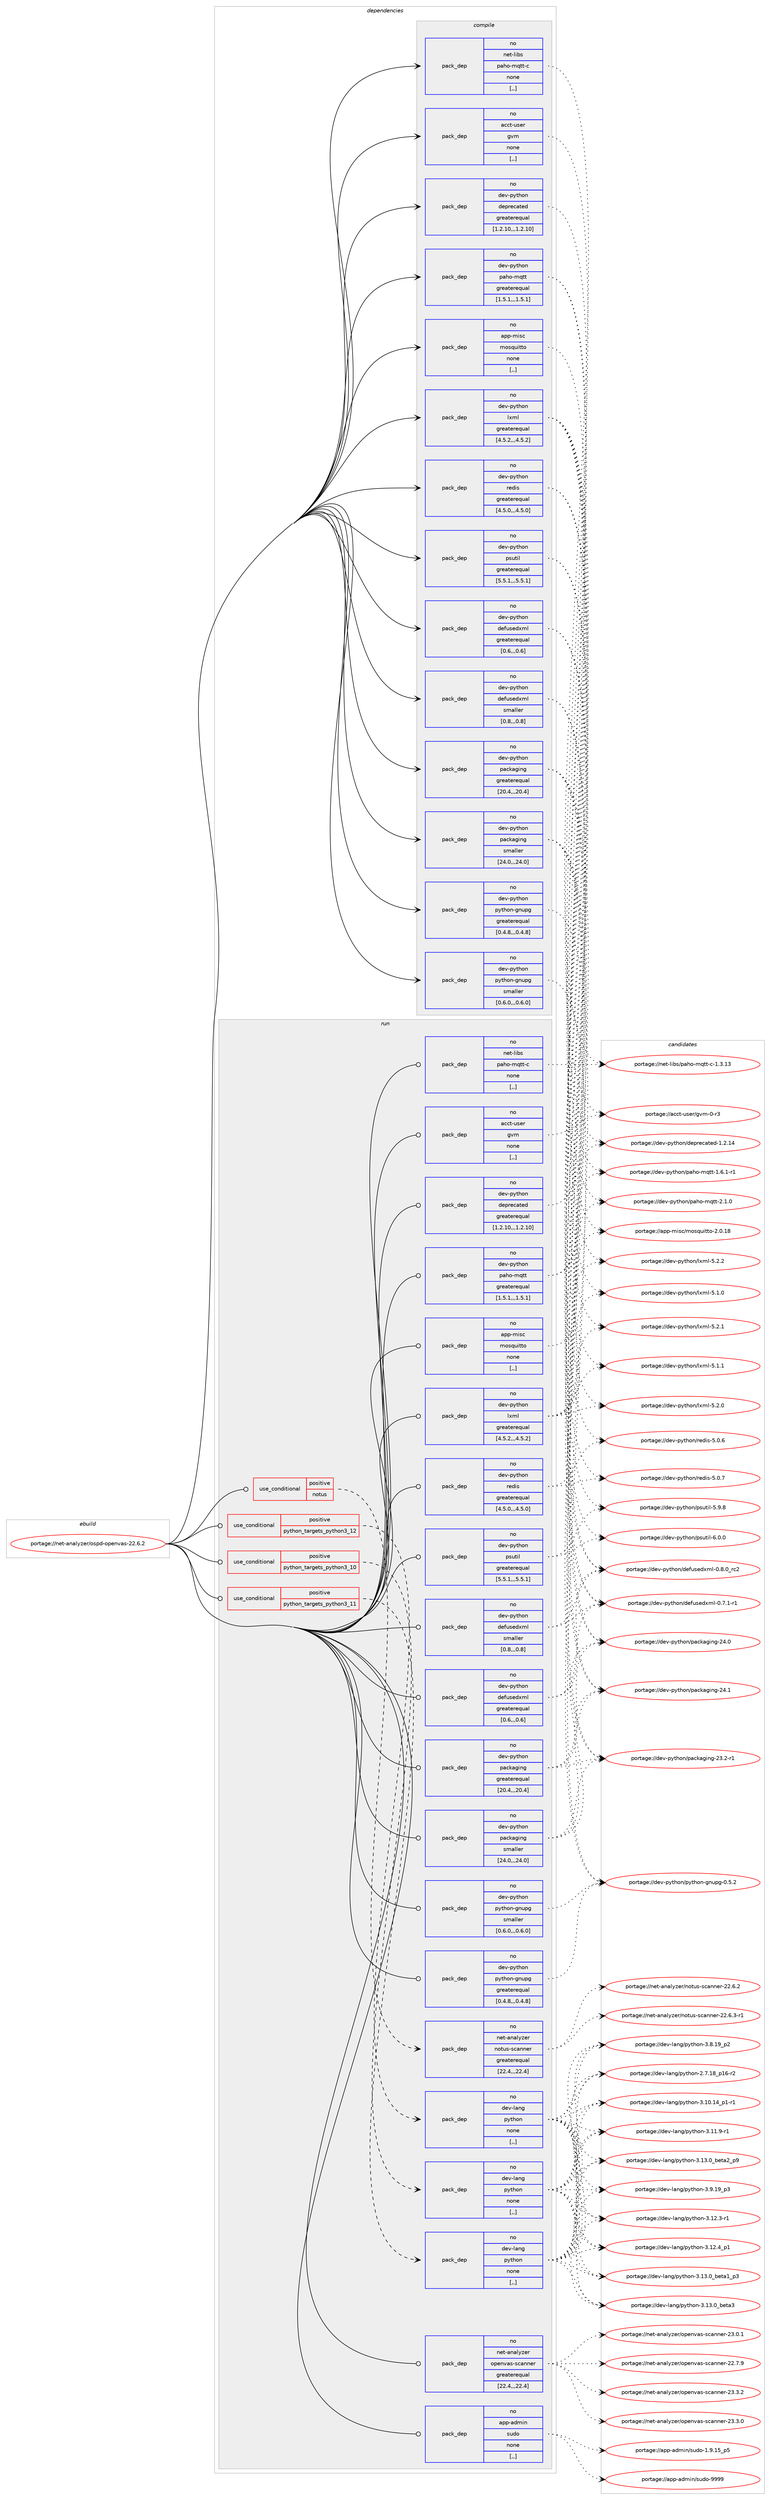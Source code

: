 digraph prolog {

# *************
# Graph options
# *************

newrank=true;
concentrate=true;
compound=true;
graph [rankdir=LR,fontname=Helvetica,fontsize=10,ranksep=1.5];#, ranksep=2.5, nodesep=0.2];
edge  [arrowhead=vee];
node  [fontname=Helvetica,fontsize=10];

# **********
# The ebuild
# **********

subgraph cluster_leftcol {
color=gray;
rank=same;
label=<<i>ebuild</i>>;
id [label="portage://net-analyzer/ospd-openvas-22.6.2", color=red, width=4, href="../net-analyzer/ospd-openvas-22.6.2.svg"];
}

# ****************
# The dependencies
# ****************

subgraph cluster_midcol {
color=gray;
label=<<i>dependencies</i>>;
subgraph cluster_compile {
fillcolor="#eeeeee";
style=filled;
label=<<i>compile</i>>;
subgraph pack244408 {
dependency332533 [label=<<TABLE BORDER="0" CELLBORDER="1" CELLSPACING="0" CELLPADDING="4" WIDTH="220"><TR><TD ROWSPAN="6" CELLPADDING="30">pack_dep</TD></TR><TR><TD WIDTH="110">no</TD></TR><TR><TD>acct-user</TD></TR><TR><TD>gvm</TD></TR><TR><TD>none</TD></TR><TR><TD>[,,]</TD></TR></TABLE>>, shape=none, color=blue];
}
id:e -> dependency332533:w [weight=20,style="solid",arrowhead="vee"];
subgraph pack244409 {
dependency332534 [label=<<TABLE BORDER="0" CELLBORDER="1" CELLSPACING="0" CELLPADDING="4" WIDTH="220"><TR><TD ROWSPAN="6" CELLPADDING="30">pack_dep</TD></TR><TR><TD WIDTH="110">no</TD></TR><TR><TD>app-misc</TD></TR><TR><TD>mosquitto</TD></TR><TR><TD>none</TD></TR><TR><TD>[,,]</TD></TR></TABLE>>, shape=none, color=blue];
}
id:e -> dependency332534:w [weight=20,style="solid",arrowhead="vee"];
subgraph pack244410 {
dependency332535 [label=<<TABLE BORDER="0" CELLBORDER="1" CELLSPACING="0" CELLPADDING="4" WIDTH="220"><TR><TD ROWSPAN="6" CELLPADDING="30">pack_dep</TD></TR><TR><TD WIDTH="110">no</TD></TR><TR><TD>dev-python</TD></TR><TR><TD>defusedxml</TD></TR><TR><TD>greaterequal</TD></TR><TR><TD>[0.6,,,0.6]</TD></TR></TABLE>>, shape=none, color=blue];
}
id:e -> dependency332535:w [weight=20,style="solid",arrowhead="vee"];
subgraph pack244411 {
dependency332536 [label=<<TABLE BORDER="0" CELLBORDER="1" CELLSPACING="0" CELLPADDING="4" WIDTH="220"><TR><TD ROWSPAN="6" CELLPADDING="30">pack_dep</TD></TR><TR><TD WIDTH="110">no</TD></TR><TR><TD>dev-python</TD></TR><TR><TD>defusedxml</TD></TR><TR><TD>smaller</TD></TR><TR><TD>[0.8,,,0.8]</TD></TR></TABLE>>, shape=none, color=blue];
}
id:e -> dependency332536:w [weight=20,style="solid",arrowhead="vee"];
subgraph pack244412 {
dependency332537 [label=<<TABLE BORDER="0" CELLBORDER="1" CELLSPACING="0" CELLPADDING="4" WIDTH="220"><TR><TD ROWSPAN="6" CELLPADDING="30">pack_dep</TD></TR><TR><TD WIDTH="110">no</TD></TR><TR><TD>dev-python</TD></TR><TR><TD>deprecated</TD></TR><TR><TD>greaterequal</TD></TR><TR><TD>[1.2.10,,,1.2.10]</TD></TR></TABLE>>, shape=none, color=blue];
}
id:e -> dependency332537:w [weight=20,style="solid",arrowhead="vee"];
subgraph pack244413 {
dependency332538 [label=<<TABLE BORDER="0" CELLBORDER="1" CELLSPACING="0" CELLPADDING="4" WIDTH="220"><TR><TD ROWSPAN="6" CELLPADDING="30">pack_dep</TD></TR><TR><TD WIDTH="110">no</TD></TR><TR><TD>dev-python</TD></TR><TR><TD>lxml</TD></TR><TR><TD>greaterequal</TD></TR><TR><TD>[4.5.2,,,4.5.2]</TD></TR></TABLE>>, shape=none, color=blue];
}
id:e -> dependency332538:w [weight=20,style="solid",arrowhead="vee"];
subgraph pack244414 {
dependency332539 [label=<<TABLE BORDER="0" CELLBORDER="1" CELLSPACING="0" CELLPADDING="4" WIDTH="220"><TR><TD ROWSPAN="6" CELLPADDING="30">pack_dep</TD></TR><TR><TD WIDTH="110">no</TD></TR><TR><TD>dev-python</TD></TR><TR><TD>packaging</TD></TR><TR><TD>greaterequal</TD></TR><TR><TD>[20.4,,,20.4]</TD></TR></TABLE>>, shape=none, color=blue];
}
id:e -> dependency332539:w [weight=20,style="solid",arrowhead="vee"];
subgraph pack244415 {
dependency332540 [label=<<TABLE BORDER="0" CELLBORDER="1" CELLSPACING="0" CELLPADDING="4" WIDTH="220"><TR><TD ROWSPAN="6" CELLPADDING="30">pack_dep</TD></TR><TR><TD WIDTH="110">no</TD></TR><TR><TD>dev-python</TD></TR><TR><TD>packaging</TD></TR><TR><TD>smaller</TD></TR><TR><TD>[24.0,,,24.0]</TD></TR></TABLE>>, shape=none, color=blue];
}
id:e -> dependency332540:w [weight=20,style="solid",arrowhead="vee"];
subgraph pack244416 {
dependency332541 [label=<<TABLE BORDER="0" CELLBORDER="1" CELLSPACING="0" CELLPADDING="4" WIDTH="220"><TR><TD ROWSPAN="6" CELLPADDING="30">pack_dep</TD></TR><TR><TD WIDTH="110">no</TD></TR><TR><TD>dev-python</TD></TR><TR><TD>paho-mqtt</TD></TR><TR><TD>greaterequal</TD></TR><TR><TD>[1.5.1,,,1.5.1]</TD></TR></TABLE>>, shape=none, color=blue];
}
id:e -> dependency332541:w [weight=20,style="solid",arrowhead="vee"];
subgraph pack244417 {
dependency332542 [label=<<TABLE BORDER="0" CELLBORDER="1" CELLSPACING="0" CELLPADDING="4" WIDTH="220"><TR><TD ROWSPAN="6" CELLPADDING="30">pack_dep</TD></TR><TR><TD WIDTH="110">no</TD></TR><TR><TD>dev-python</TD></TR><TR><TD>psutil</TD></TR><TR><TD>greaterequal</TD></TR><TR><TD>[5.5.1,,,5.5.1]</TD></TR></TABLE>>, shape=none, color=blue];
}
id:e -> dependency332542:w [weight=20,style="solid",arrowhead="vee"];
subgraph pack244418 {
dependency332543 [label=<<TABLE BORDER="0" CELLBORDER="1" CELLSPACING="0" CELLPADDING="4" WIDTH="220"><TR><TD ROWSPAN="6" CELLPADDING="30">pack_dep</TD></TR><TR><TD WIDTH="110">no</TD></TR><TR><TD>dev-python</TD></TR><TR><TD>python-gnupg</TD></TR><TR><TD>greaterequal</TD></TR><TR><TD>[0.4.8,,,0.4.8]</TD></TR></TABLE>>, shape=none, color=blue];
}
id:e -> dependency332543:w [weight=20,style="solid",arrowhead="vee"];
subgraph pack244419 {
dependency332544 [label=<<TABLE BORDER="0" CELLBORDER="1" CELLSPACING="0" CELLPADDING="4" WIDTH="220"><TR><TD ROWSPAN="6" CELLPADDING="30">pack_dep</TD></TR><TR><TD WIDTH="110">no</TD></TR><TR><TD>dev-python</TD></TR><TR><TD>python-gnupg</TD></TR><TR><TD>smaller</TD></TR><TR><TD>[0.6.0,,,0.6.0]</TD></TR></TABLE>>, shape=none, color=blue];
}
id:e -> dependency332544:w [weight=20,style="solid",arrowhead="vee"];
subgraph pack244420 {
dependency332545 [label=<<TABLE BORDER="0" CELLBORDER="1" CELLSPACING="0" CELLPADDING="4" WIDTH="220"><TR><TD ROWSPAN="6" CELLPADDING="30">pack_dep</TD></TR><TR><TD WIDTH="110">no</TD></TR><TR><TD>dev-python</TD></TR><TR><TD>redis</TD></TR><TR><TD>greaterequal</TD></TR><TR><TD>[4.5.0,,,4.5.0]</TD></TR></TABLE>>, shape=none, color=blue];
}
id:e -> dependency332545:w [weight=20,style="solid",arrowhead="vee"];
subgraph pack244421 {
dependency332546 [label=<<TABLE BORDER="0" CELLBORDER="1" CELLSPACING="0" CELLPADDING="4" WIDTH="220"><TR><TD ROWSPAN="6" CELLPADDING="30">pack_dep</TD></TR><TR><TD WIDTH="110">no</TD></TR><TR><TD>net-libs</TD></TR><TR><TD>paho-mqtt-c</TD></TR><TR><TD>none</TD></TR><TR><TD>[,,]</TD></TR></TABLE>>, shape=none, color=blue];
}
id:e -> dependency332546:w [weight=20,style="solid",arrowhead="vee"];
}
subgraph cluster_compileandrun {
fillcolor="#eeeeee";
style=filled;
label=<<i>compile and run</i>>;
}
subgraph cluster_run {
fillcolor="#eeeeee";
style=filled;
label=<<i>run</i>>;
subgraph cond85594 {
dependency332547 [label=<<TABLE BORDER="0" CELLBORDER="1" CELLSPACING="0" CELLPADDING="4"><TR><TD ROWSPAN="3" CELLPADDING="10">use_conditional</TD></TR><TR><TD>positive</TD></TR><TR><TD>notus</TD></TR></TABLE>>, shape=none, color=red];
subgraph pack244422 {
dependency332548 [label=<<TABLE BORDER="0" CELLBORDER="1" CELLSPACING="0" CELLPADDING="4" WIDTH="220"><TR><TD ROWSPAN="6" CELLPADDING="30">pack_dep</TD></TR><TR><TD WIDTH="110">no</TD></TR><TR><TD>net-analyzer</TD></TR><TR><TD>notus-scanner</TD></TR><TR><TD>greaterequal</TD></TR><TR><TD>[22.4,,,22.4]</TD></TR></TABLE>>, shape=none, color=blue];
}
dependency332547:e -> dependency332548:w [weight=20,style="dashed",arrowhead="vee"];
}
id:e -> dependency332547:w [weight=20,style="solid",arrowhead="odot"];
subgraph cond85595 {
dependency332549 [label=<<TABLE BORDER="0" CELLBORDER="1" CELLSPACING="0" CELLPADDING="4"><TR><TD ROWSPAN="3" CELLPADDING="10">use_conditional</TD></TR><TR><TD>positive</TD></TR><TR><TD>python_targets_python3_10</TD></TR></TABLE>>, shape=none, color=red];
subgraph pack244423 {
dependency332550 [label=<<TABLE BORDER="0" CELLBORDER="1" CELLSPACING="0" CELLPADDING="4" WIDTH="220"><TR><TD ROWSPAN="6" CELLPADDING="30">pack_dep</TD></TR><TR><TD WIDTH="110">no</TD></TR><TR><TD>dev-lang</TD></TR><TR><TD>python</TD></TR><TR><TD>none</TD></TR><TR><TD>[,,]</TD></TR></TABLE>>, shape=none, color=blue];
}
dependency332549:e -> dependency332550:w [weight=20,style="dashed",arrowhead="vee"];
}
id:e -> dependency332549:w [weight=20,style="solid",arrowhead="odot"];
subgraph cond85596 {
dependency332551 [label=<<TABLE BORDER="0" CELLBORDER="1" CELLSPACING="0" CELLPADDING="4"><TR><TD ROWSPAN="3" CELLPADDING="10">use_conditional</TD></TR><TR><TD>positive</TD></TR><TR><TD>python_targets_python3_11</TD></TR></TABLE>>, shape=none, color=red];
subgraph pack244424 {
dependency332552 [label=<<TABLE BORDER="0" CELLBORDER="1" CELLSPACING="0" CELLPADDING="4" WIDTH="220"><TR><TD ROWSPAN="6" CELLPADDING="30">pack_dep</TD></TR><TR><TD WIDTH="110">no</TD></TR><TR><TD>dev-lang</TD></TR><TR><TD>python</TD></TR><TR><TD>none</TD></TR><TR><TD>[,,]</TD></TR></TABLE>>, shape=none, color=blue];
}
dependency332551:e -> dependency332552:w [weight=20,style="dashed",arrowhead="vee"];
}
id:e -> dependency332551:w [weight=20,style="solid",arrowhead="odot"];
subgraph cond85597 {
dependency332553 [label=<<TABLE BORDER="0" CELLBORDER="1" CELLSPACING="0" CELLPADDING="4"><TR><TD ROWSPAN="3" CELLPADDING="10">use_conditional</TD></TR><TR><TD>positive</TD></TR><TR><TD>python_targets_python3_12</TD></TR></TABLE>>, shape=none, color=red];
subgraph pack244425 {
dependency332554 [label=<<TABLE BORDER="0" CELLBORDER="1" CELLSPACING="0" CELLPADDING="4" WIDTH="220"><TR><TD ROWSPAN="6" CELLPADDING="30">pack_dep</TD></TR><TR><TD WIDTH="110">no</TD></TR><TR><TD>dev-lang</TD></TR><TR><TD>python</TD></TR><TR><TD>none</TD></TR><TR><TD>[,,]</TD></TR></TABLE>>, shape=none, color=blue];
}
dependency332553:e -> dependency332554:w [weight=20,style="dashed",arrowhead="vee"];
}
id:e -> dependency332553:w [weight=20,style="solid",arrowhead="odot"];
subgraph pack244426 {
dependency332555 [label=<<TABLE BORDER="0" CELLBORDER="1" CELLSPACING="0" CELLPADDING="4" WIDTH="220"><TR><TD ROWSPAN="6" CELLPADDING="30">pack_dep</TD></TR><TR><TD WIDTH="110">no</TD></TR><TR><TD>acct-user</TD></TR><TR><TD>gvm</TD></TR><TR><TD>none</TD></TR><TR><TD>[,,]</TD></TR></TABLE>>, shape=none, color=blue];
}
id:e -> dependency332555:w [weight=20,style="solid",arrowhead="odot"];
subgraph pack244427 {
dependency332556 [label=<<TABLE BORDER="0" CELLBORDER="1" CELLSPACING="0" CELLPADDING="4" WIDTH="220"><TR><TD ROWSPAN="6" CELLPADDING="30">pack_dep</TD></TR><TR><TD WIDTH="110">no</TD></TR><TR><TD>app-admin</TD></TR><TR><TD>sudo</TD></TR><TR><TD>none</TD></TR><TR><TD>[,,]</TD></TR></TABLE>>, shape=none, color=blue];
}
id:e -> dependency332556:w [weight=20,style="solid",arrowhead="odot"];
subgraph pack244428 {
dependency332557 [label=<<TABLE BORDER="0" CELLBORDER="1" CELLSPACING="0" CELLPADDING="4" WIDTH="220"><TR><TD ROWSPAN="6" CELLPADDING="30">pack_dep</TD></TR><TR><TD WIDTH="110">no</TD></TR><TR><TD>app-misc</TD></TR><TR><TD>mosquitto</TD></TR><TR><TD>none</TD></TR><TR><TD>[,,]</TD></TR></TABLE>>, shape=none, color=blue];
}
id:e -> dependency332557:w [weight=20,style="solid",arrowhead="odot"];
subgraph pack244429 {
dependency332558 [label=<<TABLE BORDER="0" CELLBORDER="1" CELLSPACING="0" CELLPADDING="4" WIDTH="220"><TR><TD ROWSPAN="6" CELLPADDING="30">pack_dep</TD></TR><TR><TD WIDTH="110">no</TD></TR><TR><TD>dev-python</TD></TR><TR><TD>defusedxml</TD></TR><TR><TD>greaterequal</TD></TR><TR><TD>[0.6,,,0.6]</TD></TR></TABLE>>, shape=none, color=blue];
}
id:e -> dependency332558:w [weight=20,style="solid",arrowhead="odot"];
subgraph pack244430 {
dependency332559 [label=<<TABLE BORDER="0" CELLBORDER="1" CELLSPACING="0" CELLPADDING="4" WIDTH="220"><TR><TD ROWSPAN="6" CELLPADDING="30">pack_dep</TD></TR><TR><TD WIDTH="110">no</TD></TR><TR><TD>dev-python</TD></TR><TR><TD>defusedxml</TD></TR><TR><TD>smaller</TD></TR><TR><TD>[0.8,,,0.8]</TD></TR></TABLE>>, shape=none, color=blue];
}
id:e -> dependency332559:w [weight=20,style="solid",arrowhead="odot"];
subgraph pack244431 {
dependency332560 [label=<<TABLE BORDER="0" CELLBORDER="1" CELLSPACING="0" CELLPADDING="4" WIDTH="220"><TR><TD ROWSPAN="6" CELLPADDING="30">pack_dep</TD></TR><TR><TD WIDTH="110">no</TD></TR><TR><TD>dev-python</TD></TR><TR><TD>deprecated</TD></TR><TR><TD>greaterequal</TD></TR><TR><TD>[1.2.10,,,1.2.10]</TD></TR></TABLE>>, shape=none, color=blue];
}
id:e -> dependency332560:w [weight=20,style="solid",arrowhead="odot"];
subgraph pack244432 {
dependency332561 [label=<<TABLE BORDER="0" CELLBORDER="1" CELLSPACING="0" CELLPADDING="4" WIDTH="220"><TR><TD ROWSPAN="6" CELLPADDING="30">pack_dep</TD></TR><TR><TD WIDTH="110">no</TD></TR><TR><TD>dev-python</TD></TR><TR><TD>lxml</TD></TR><TR><TD>greaterequal</TD></TR><TR><TD>[4.5.2,,,4.5.2]</TD></TR></TABLE>>, shape=none, color=blue];
}
id:e -> dependency332561:w [weight=20,style="solid",arrowhead="odot"];
subgraph pack244433 {
dependency332562 [label=<<TABLE BORDER="0" CELLBORDER="1" CELLSPACING="0" CELLPADDING="4" WIDTH="220"><TR><TD ROWSPAN="6" CELLPADDING="30">pack_dep</TD></TR><TR><TD WIDTH="110">no</TD></TR><TR><TD>dev-python</TD></TR><TR><TD>packaging</TD></TR><TR><TD>greaterequal</TD></TR><TR><TD>[20.4,,,20.4]</TD></TR></TABLE>>, shape=none, color=blue];
}
id:e -> dependency332562:w [weight=20,style="solid",arrowhead="odot"];
subgraph pack244434 {
dependency332563 [label=<<TABLE BORDER="0" CELLBORDER="1" CELLSPACING="0" CELLPADDING="4" WIDTH="220"><TR><TD ROWSPAN="6" CELLPADDING="30">pack_dep</TD></TR><TR><TD WIDTH="110">no</TD></TR><TR><TD>dev-python</TD></TR><TR><TD>packaging</TD></TR><TR><TD>smaller</TD></TR><TR><TD>[24.0,,,24.0]</TD></TR></TABLE>>, shape=none, color=blue];
}
id:e -> dependency332563:w [weight=20,style="solid",arrowhead="odot"];
subgraph pack244435 {
dependency332564 [label=<<TABLE BORDER="0" CELLBORDER="1" CELLSPACING="0" CELLPADDING="4" WIDTH="220"><TR><TD ROWSPAN="6" CELLPADDING="30">pack_dep</TD></TR><TR><TD WIDTH="110">no</TD></TR><TR><TD>dev-python</TD></TR><TR><TD>paho-mqtt</TD></TR><TR><TD>greaterequal</TD></TR><TR><TD>[1.5.1,,,1.5.1]</TD></TR></TABLE>>, shape=none, color=blue];
}
id:e -> dependency332564:w [weight=20,style="solid",arrowhead="odot"];
subgraph pack244436 {
dependency332565 [label=<<TABLE BORDER="0" CELLBORDER="1" CELLSPACING="0" CELLPADDING="4" WIDTH="220"><TR><TD ROWSPAN="6" CELLPADDING="30">pack_dep</TD></TR><TR><TD WIDTH="110">no</TD></TR><TR><TD>dev-python</TD></TR><TR><TD>psutil</TD></TR><TR><TD>greaterequal</TD></TR><TR><TD>[5.5.1,,,5.5.1]</TD></TR></TABLE>>, shape=none, color=blue];
}
id:e -> dependency332565:w [weight=20,style="solid",arrowhead="odot"];
subgraph pack244437 {
dependency332566 [label=<<TABLE BORDER="0" CELLBORDER="1" CELLSPACING="0" CELLPADDING="4" WIDTH="220"><TR><TD ROWSPAN="6" CELLPADDING="30">pack_dep</TD></TR><TR><TD WIDTH="110">no</TD></TR><TR><TD>dev-python</TD></TR><TR><TD>python-gnupg</TD></TR><TR><TD>greaterequal</TD></TR><TR><TD>[0.4.8,,,0.4.8]</TD></TR></TABLE>>, shape=none, color=blue];
}
id:e -> dependency332566:w [weight=20,style="solid",arrowhead="odot"];
subgraph pack244438 {
dependency332567 [label=<<TABLE BORDER="0" CELLBORDER="1" CELLSPACING="0" CELLPADDING="4" WIDTH="220"><TR><TD ROWSPAN="6" CELLPADDING="30">pack_dep</TD></TR><TR><TD WIDTH="110">no</TD></TR><TR><TD>dev-python</TD></TR><TR><TD>python-gnupg</TD></TR><TR><TD>smaller</TD></TR><TR><TD>[0.6.0,,,0.6.0]</TD></TR></TABLE>>, shape=none, color=blue];
}
id:e -> dependency332567:w [weight=20,style="solid",arrowhead="odot"];
subgraph pack244439 {
dependency332568 [label=<<TABLE BORDER="0" CELLBORDER="1" CELLSPACING="0" CELLPADDING="4" WIDTH="220"><TR><TD ROWSPAN="6" CELLPADDING="30">pack_dep</TD></TR><TR><TD WIDTH="110">no</TD></TR><TR><TD>dev-python</TD></TR><TR><TD>redis</TD></TR><TR><TD>greaterequal</TD></TR><TR><TD>[4.5.0,,,4.5.0]</TD></TR></TABLE>>, shape=none, color=blue];
}
id:e -> dependency332568:w [weight=20,style="solid",arrowhead="odot"];
subgraph pack244440 {
dependency332569 [label=<<TABLE BORDER="0" CELLBORDER="1" CELLSPACING="0" CELLPADDING="4" WIDTH="220"><TR><TD ROWSPAN="6" CELLPADDING="30">pack_dep</TD></TR><TR><TD WIDTH="110">no</TD></TR><TR><TD>net-analyzer</TD></TR><TR><TD>openvas-scanner</TD></TR><TR><TD>greaterequal</TD></TR><TR><TD>[22.4,,,22.4]</TD></TR></TABLE>>, shape=none, color=blue];
}
id:e -> dependency332569:w [weight=20,style="solid",arrowhead="odot"];
subgraph pack244441 {
dependency332570 [label=<<TABLE BORDER="0" CELLBORDER="1" CELLSPACING="0" CELLPADDING="4" WIDTH="220"><TR><TD ROWSPAN="6" CELLPADDING="30">pack_dep</TD></TR><TR><TD WIDTH="110">no</TD></TR><TR><TD>net-libs</TD></TR><TR><TD>paho-mqtt-c</TD></TR><TR><TD>none</TD></TR><TR><TD>[,,]</TD></TR></TABLE>>, shape=none, color=blue];
}
id:e -> dependency332570:w [weight=20,style="solid",arrowhead="odot"];
}
}

# **************
# The candidates
# **************

subgraph cluster_choices {
rank=same;
color=gray;
label=<<i>candidates</i>>;

subgraph choice244408 {
color=black;
nodesep=1;
choice979999116451171151011144710311810945484511451 [label="portage://acct-user/gvm-0-r3", color=red, width=4,href="../acct-user/gvm-0-r3.svg"];
dependency332533:e -> choice979999116451171151011144710311810945484511451:w [style=dotted,weight="100"];
}
subgraph choice244409 {
color=black;
nodesep=1;
choice9711211245109105115994710911111511311710511611611145504648464956 [label="portage://app-misc/mosquitto-2.0.18", color=red, width=4,href="../app-misc/mosquitto-2.0.18.svg"];
dependency332534:e -> choice9711211245109105115994710911111511311710511611611145504648464956:w [style=dotted,weight="100"];
}
subgraph choice244410 {
color=black;
nodesep=1;
choice10010111845112121116104111110471001011021171151011001201091084548465546494511449 [label="portage://dev-python/defusedxml-0.7.1-r1", color=red, width=4,href="../dev-python/defusedxml-0.7.1-r1.svg"];
choice1001011184511212111610411111047100101102117115101100120109108454846564648951149950 [label="portage://dev-python/defusedxml-0.8.0_rc2", color=red, width=4,href="../dev-python/defusedxml-0.8.0_rc2.svg"];
dependency332535:e -> choice10010111845112121116104111110471001011021171151011001201091084548465546494511449:w [style=dotted,weight="100"];
dependency332535:e -> choice1001011184511212111610411111047100101102117115101100120109108454846564648951149950:w [style=dotted,weight="100"];
}
subgraph choice244411 {
color=black;
nodesep=1;
choice10010111845112121116104111110471001011021171151011001201091084548465546494511449 [label="portage://dev-python/defusedxml-0.7.1-r1", color=red, width=4,href="../dev-python/defusedxml-0.7.1-r1.svg"];
choice1001011184511212111610411111047100101102117115101100120109108454846564648951149950 [label="portage://dev-python/defusedxml-0.8.0_rc2", color=red, width=4,href="../dev-python/defusedxml-0.8.0_rc2.svg"];
dependency332536:e -> choice10010111845112121116104111110471001011021171151011001201091084548465546494511449:w [style=dotted,weight="100"];
dependency332536:e -> choice1001011184511212111610411111047100101102117115101100120109108454846564648951149950:w [style=dotted,weight="100"];
}
subgraph choice244412 {
color=black;
nodesep=1;
choice1001011184511212111610411111047100101112114101999711610110045494650464952 [label="portage://dev-python/deprecated-1.2.14", color=red, width=4,href="../dev-python/deprecated-1.2.14.svg"];
dependency332537:e -> choice1001011184511212111610411111047100101112114101999711610110045494650464952:w [style=dotted,weight="100"];
}
subgraph choice244413 {
color=black;
nodesep=1;
choice1001011184511212111610411111047108120109108455346494648 [label="portage://dev-python/lxml-5.1.0", color=red, width=4,href="../dev-python/lxml-5.1.0.svg"];
choice1001011184511212111610411111047108120109108455346494649 [label="portage://dev-python/lxml-5.1.1", color=red, width=4,href="../dev-python/lxml-5.1.1.svg"];
choice1001011184511212111610411111047108120109108455346504648 [label="portage://dev-python/lxml-5.2.0", color=red, width=4,href="../dev-python/lxml-5.2.0.svg"];
choice1001011184511212111610411111047108120109108455346504649 [label="portage://dev-python/lxml-5.2.1", color=red, width=4,href="../dev-python/lxml-5.2.1.svg"];
choice1001011184511212111610411111047108120109108455346504650 [label="portage://dev-python/lxml-5.2.2", color=red, width=4,href="../dev-python/lxml-5.2.2.svg"];
dependency332538:e -> choice1001011184511212111610411111047108120109108455346494648:w [style=dotted,weight="100"];
dependency332538:e -> choice1001011184511212111610411111047108120109108455346494649:w [style=dotted,weight="100"];
dependency332538:e -> choice1001011184511212111610411111047108120109108455346504648:w [style=dotted,weight="100"];
dependency332538:e -> choice1001011184511212111610411111047108120109108455346504649:w [style=dotted,weight="100"];
dependency332538:e -> choice1001011184511212111610411111047108120109108455346504650:w [style=dotted,weight="100"];
}
subgraph choice244414 {
color=black;
nodesep=1;
choice100101118451121211161041111104711297991079710310511010345505146504511449 [label="portage://dev-python/packaging-23.2-r1", color=red, width=4,href="../dev-python/packaging-23.2-r1.svg"];
choice10010111845112121116104111110471129799107971031051101034550524648 [label="portage://dev-python/packaging-24.0", color=red, width=4,href="../dev-python/packaging-24.0.svg"];
choice10010111845112121116104111110471129799107971031051101034550524649 [label="portage://dev-python/packaging-24.1", color=red, width=4,href="../dev-python/packaging-24.1.svg"];
dependency332539:e -> choice100101118451121211161041111104711297991079710310511010345505146504511449:w [style=dotted,weight="100"];
dependency332539:e -> choice10010111845112121116104111110471129799107971031051101034550524648:w [style=dotted,weight="100"];
dependency332539:e -> choice10010111845112121116104111110471129799107971031051101034550524649:w [style=dotted,weight="100"];
}
subgraph choice244415 {
color=black;
nodesep=1;
choice100101118451121211161041111104711297991079710310511010345505146504511449 [label="portage://dev-python/packaging-23.2-r1", color=red, width=4,href="../dev-python/packaging-23.2-r1.svg"];
choice10010111845112121116104111110471129799107971031051101034550524648 [label="portage://dev-python/packaging-24.0", color=red, width=4,href="../dev-python/packaging-24.0.svg"];
choice10010111845112121116104111110471129799107971031051101034550524649 [label="portage://dev-python/packaging-24.1", color=red, width=4,href="../dev-python/packaging-24.1.svg"];
dependency332540:e -> choice100101118451121211161041111104711297991079710310511010345505146504511449:w [style=dotted,weight="100"];
dependency332540:e -> choice10010111845112121116104111110471129799107971031051101034550524648:w [style=dotted,weight="100"];
dependency332540:e -> choice10010111845112121116104111110471129799107971031051101034550524649:w [style=dotted,weight="100"];
}
subgraph choice244416 {
color=black;
nodesep=1;
choice100101118451121211161041111104711297104111451091131161164549465446494511449 [label="portage://dev-python/paho-mqtt-1.6.1-r1", color=red, width=4,href="../dev-python/paho-mqtt-1.6.1-r1.svg"];
choice10010111845112121116104111110471129710411145109113116116455046494648 [label="portage://dev-python/paho-mqtt-2.1.0", color=red, width=4,href="../dev-python/paho-mqtt-2.1.0.svg"];
dependency332541:e -> choice100101118451121211161041111104711297104111451091131161164549465446494511449:w [style=dotted,weight="100"];
dependency332541:e -> choice10010111845112121116104111110471129710411145109113116116455046494648:w [style=dotted,weight="100"];
}
subgraph choice244417 {
color=black;
nodesep=1;
choice1001011184511212111610411111047112115117116105108455346574656 [label="portage://dev-python/psutil-5.9.8", color=red, width=4,href="../dev-python/psutil-5.9.8.svg"];
choice1001011184511212111610411111047112115117116105108455446484648 [label="portage://dev-python/psutil-6.0.0", color=red, width=4,href="../dev-python/psutil-6.0.0.svg"];
dependency332542:e -> choice1001011184511212111610411111047112115117116105108455346574656:w [style=dotted,weight="100"];
dependency332542:e -> choice1001011184511212111610411111047112115117116105108455446484648:w [style=dotted,weight="100"];
}
subgraph choice244418 {
color=black;
nodesep=1;
choice100101118451121211161041111104711212111610411111045103110117112103454846534650 [label="portage://dev-python/python-gnupg-0.5.2", color=red, width=4,href="../dev-python/python-gnupg-0.5.2.svg"];
dependency332543:e -> choice100101118451121211161041111104711212111610411111045103110117112103454846534650:w [style=dotted,weight="100"];
}
subgraph choice244419 {
color=black;
nodesep=1;
choice100101118451121211161041111104711212111610411111045103110117112103454846534650 [label="portage://dev-python/python-gnupg-0.5.2", color=red, width=4,href="../dev-python/python-gnupg-0.5.2.svg"];
dependency332544:e -> choice100101118451121211161041111104711212111610411111045103110117112103454846534650:w [style=dotted,weight="100"];
}
subgraph choice244420 {
color=black;
nodesep=1;
choice1001011184511212111610411111047114101100105115455346484654 [label="portage://dev-python/redis-5.0.6", color=red, width=4,href="../dev-python/redis-5.0.6.svg"];
choice1001011184511212111610411111047114101100105115455346484655 [label="portage://dev-python/redis-5.0.7", color=red, width=4,href="../dev-python/redis-5.0.7.svg"];
dependency332545:e -> choice1001011184511212111610411111047114101100105115455346484654:w [style=dotted,weight="100"];
dependency332545:e -> choice1001011184511212111610411111047114101100105115455346484655:w [style=dotted,weight="100"];
}
subgraph choice244421 {
color=black;
nodesep=1;
choice1101011164510810598115471129710411145109113116116459945494651464951 [label="portage://net-libs/paho-mqtt-c-1.3.13", color=red, width=4,href="../net-libs/paho-mqtt-c-1.3.13.svg"];
dependency332546:e -> choice1101011164510810598115471129710411145109113116116459945494651464951:w [style=dotted,weight="100"];
}
subgraph choice244422 {
color=black;
nodesep=1;
choice1101011164597110971081211221011144711011111611711545115999711011010111445505046544650 [label="portage://net-analyzer/notus-scanner-22.6.2", color=red, width=4,href="../net-analyzer/notus-scanner-22.6.2.svg"];
choice11010111645971109710812112210111447110111116117115451159997110110101114455050465446514511449 [label="portage://net-analyzer/notus-scanner-22.6.3-r1", color=red, width=4,href="../net-analyzer/notus-scanner-22.6.3-r1.svg"];
dependency332548:e -> choice1101011164597110971081211221011144711011111611711545115999711011010111445505046544650:w [style=dotted,weight="100"];
dependency332548:e -> choice11010111645971109710812112210111447110111116117115451159997110110101114455050465446514511449:w [style=dotted,weight="100"];
}
subgraph choice244423 {
color=black;
nodesep=1;
choice100101118451089711010347112121116104111110455046554649569511249544511450 [label="portage://dev-lang/python-2.7.18_p16-r2", color=red, width=4,href="../dev-lang/python-2.7.18_p16-r2.svg"];
choice100101118451089711010347112121116104111110455146494846495295112494511449 [label="portage://dev-lang/python-3.10.14_p1-r1", color=red, width=4,href="../dev-lang/python-3.10.14_p1-r1.svg"];
choice100101118451089711010347112121116104111110455146494946574511449 [label="portage://dev-lang/python-3.11.9-r1", color=red, width=4,href="../dev-lang/python-3.11.9-r1.svg"];
choice100101118451089711010347112121116104111110455146495046514511449 [label="portage://dev-lang/python-3.12.3-r1", color=red, width=4,href="../dev-lang/python-3.12.3-r1.svg"];
choice100101118451089711010347112121116104111110455146495046529511249 [label="portage://dev-lang/python-3.12.4_p1", color=red, width=4,href="../dev-lang/python-3.12.4_p1.svg"];
choice10010111845108971101034711212111610411111045514649514648959810111697499511251 [label="portage://dev-lang/python-3.13.0_beta1_p3", color=red, width=4,href="../dev-lang/python-3.13.0_beta1_p3.svg"];
choice10010111845108971101034711212111610411111045514649514648959810111697509511257 [label="portage://dev-lang/python-3.13.0_beta2_p9", color=red, width=4,href="../dev-lang/python-3.13.0_beta2_p9.svg"];
choice1001011184510897110103471121211161041111104551464951464895981011169751 [label="portage://dev-lang/python-3.13.0_beta3", color=red, width=4,href="../dev-lang/python-3.13.0_beta3.svg"];
choice100101118451089711010347112121116104111110455146564649579511250 [label="portage://dev-lang/python-3.8.19_p2", color=red, width=4,href="../dev-lang/python-3.8.19_p2.svg"];
choice100101118451089711010347112121116104111110455146574649579511251 [label="portage://dev-lang/python-3.9.19_p3", color=red, width=4,href="../dev-lang/python-3.9.19_p3.svg"];
dependency332550:e -> choice100101118451089711010347112121116104111110455046554649569511249544511450:w [style=dotted,weight="100"];
dependency332550:e -> choice100101118451089711010347112121116104111110455146494846495295112494511449:w [style=dotted,weight="100"];
dependency332550:e -> choice100101118451089711010347112121116104111110455146494946574511449:w [style=dotted,weight="100"];
dependency332550:e -> choice100101118451089711010347112121116104111110455146495046514511449:w [style=dotted,weight="100"];
dependency332550:e -> choice100101118451089711010347112121116104111110455146495046529511249:w [style=dotted,weight="100"];
dependency332550:e -> choice10010111845108971101034711212111610411111045514649514648959810111697499511251:w [style=dotted,weight="100"];
dependency332550:e -> choice10010111845108971101034711212111610411111045514649514648959810111697509511257:w [style=dotted,weight="100"];
dependency332550:e -> choice1001011184510897110103471121211161041111104551464951464895981011169751:w [style=dotted,weight="100"];
dependency332550:e -> choice100101118451089711010347112121116104111110455146564649579511250:w [style=dotted,weight="100"];
dependency332550:e -> choice100101118451089711010347112121116104111110455146574649579511251:w [style=dotted,weight="100"];
}
subgraph choice244424 {
color=black;
nodesep=1;
choice100101118451089711010347112121116104111110455046554649569511249544511450 [label="portage://dev-lang/python-2.7.18_p16-r2", color=red, width=4,href="../dev-lang/python-2.7.18_p16-r2.svg"];
choice100101118451089711010347112121116104111110455146494846495295112494511449 [label="portage://dev-lang/python-3.10.14_p1-r1", color=red, width=4,href="../dev-lang/python-3.10.14_p1-r1.svg"];
choice100101118451089711010347112121116104111110455146494946574511449 [label="portage://dev-lang/python-3.11.9-r1", color=red, width=4,href="../dev-lang/python-3.11.9-r1.svg"];
choice100101118451089711010347112121116104111110455146495046514511449 [label="portage://dev-lang/python-3.12.3-r1", color=red, width=4,href="../dev-lang/python-3.12.3-r1.svg"];
choice100101118451089711010347112121116104111110455146495046529511249 [label="portage://dev-lang/python-3.12.4_p1", color=red, width=4,href="../dev-lang/python-3.12.4_p1.svg"];
choice10010111845108971101034711212111610411111045514649514648959810111697499511251 [label="portage://dev-lang/python-3.13.0_beta1_p3", color=red, width=4,href="../dev-lang/python-3.13.0_beta1_p3.svg"];
choice10010111845108971101034711212111610411111045514649514648959810111697509511257 [label="portage://dev-lang/python-3.13.0_beta2_p9", color=red, width=4,href="../dev-lang/python-3.13.0_beta2_p9.svg"];
choice1001011184510897110103471121211161041111104551464951464895981011169751 [label="portage://dev-lang/python-3.13.0_beta3", color=red, width=4,href="../dev-lang/python-3.13.0_beta3.svg"];
choice100101118451089711010347112121116104111110455146564649579511250 [label="portage://dev-lang/python-3.8.19_p2", color=red, width=4,href="../dev-lang/python-3.8.19_p2.svg"];
choice100101118451089711010347112121116104111110455146574649579511251 [label="portage://dev-lang/python-3.9.19_p3", color=red, width=4,href="../dev-lang/python-3.9.19_p3.svg"];
dependency332552:e -> choice100101118451089711010347112121116104111110455046554649569511249544511450:w [style=dotted,weight="100"];
dependency332552:e -> choice100101118451089711010347112121116104111110455146494846495295112494511449:w [style=dotted,weight="100"];
dependency332552:e -> choice100101118451089711010347112121116104111110455146494946574511449:w [style=dotted,weight="100"];
dependency332552:e -> choice100101118451089711010347112121116104111110455146495046514511449:w [style=dotted,weight="100"];
dependency332552:e -> choice100101118451089711010347112121116104111110455146495046529511249:w [style=dotted,weight="100"];
dependency332552:e -> choice10010111845108971101034711212111610411111045514649514648959810111697499511251:w [style=dotted,weight="100"];
dependency332552:e -> choice10010111845108971101034711212111610411111045514649514648959810111697509511257:w [style=dotted,weight="100"];
dependency332552:e -> choice1001011184510897110103471121211161041111104551464951464895981011169751:w [style=dotted,weight="100"];
dependency332552:e -> choice100101118451089711010347112121116104111110455146564649579511250:w [style=dotted,weight="100"];
dependency332552:e -> choice100101118451089711010347112121116104111110455146574649579511251:w [style=dotted,weight="100"];
}
subgraph choice244425 {
color=black;
nodesep=1;
choice100101118451089711010347112121116104111110455046554649569511249544511450 [label="portage://dev-lang/python-2.7.18_p16-r2", color=red, width=4,href="../dev-lang/python-2.7.18_p16-r2.svg"];
choice100101118451089711010347112121116104111110455146494846495295112494511449 [label="portage://dev-lang/python-3.10.14_p1-r1", color=red, width=4,href="../dev-lang/python-3.10.14_p1-r1.svg"];
choice100101118451089711010347112121116104111110455146494946574511449 [label="portage://dev-lang/python-3.11.9-r1", color=red, width=4,href="../dev-lang/python-3.11.9-r1.svg"];
choice100101118451089711010347112121116104111110455146495046514511449 [label="portage://dev-lang/python-3.12.3-r1", color=red, width=4,href="../dev-lang/python-3.12.3-r1.svg"];
choice100101118451089711010347112121116104111110455146495046529511249 [label="portage://dev-lang/python-3.12.4_p1", color=red, width=4,href="../dev-lang/python-3.12.4_p1.svg"];
choice10010111845108971101034711212111610411111045514649514648959810111697499511251 [label="portage://dev-lang/python-3.13.0_beta1_p3", color=red, width=4,href="../dev-lang/python-3.13.0_beta1_p3.svg"];
choice10010111845108971101034711212111610411111045514649514648959810111697509511257 [label="portage://dev-lang/python-3.13.0_beta2_p9", color=red, width=4,href="../dev-lang/python-3.13.0_beta2_p9.svg"];
choice1001011184510897110103471121211161041111104551464951464895981011169751 [label="portage://dev-lang/python-3.13.0_beta3", color=red, width=4,href="../dev-lang/python-3.13.0_beta3.svg"];
choice100101118451089711010347112121116104111110455146564649579511250 [label="portage://dev-lang/python-3.8.19_p2", color=red, width=4,href="../dev-lang/python-3.8.19_p2.svg"];
choice100101118451089711010347112121116104111110455146574649579511251 [label="portage://dev-lang/python-3.9.19_p3", color=red, width=4,href="../dev-lang/python-3.9.19_p3.svg"];
dependency332554:e -> choice100101118451089711010347112121116104111110455046554649569511249544511450:w [style=dotted,weight="100"];
dependency332554:e -> choice100101118451089711010347112121116104111110455146494846495295112494511449:w [style=dotted,weight="100"];
dependency332554:e -> choice100101118451089711010347112121116104111110455146494946574511449:w [style=dotted,weight="100"];
dependency332554:e -> choice100101118451089711010347112121116104111110455146495046514511449:w [style=dotted,weight="100"];
dependency332554:e -> choice100101118451089711010347112121116104111110455146495046529511249:w [style=dotted,weight="100"];
dependency332554:e -> choice10010111845108971101034711212111610411111045514649514648959810111697499511251:w [style=dotted,weight="100"];
dependency332554:e -> choice10010111845108971101034711212111610411111045514649514648959810111697509511257:w [style=dotted,weight="100"];
dependency332554:e -> choice1001011184510897110103471121211161041111104551464951464895981011169751:w [style=dotted,weight="100"];
dependency332554:e -> choice100101118451089711010347112121116104111110455146564649579511250:w [style=dotted,weight="100"];
dependency332554:e -> choice100101118451089711010347112121116104111110455146574649579511251:w [style=dotted,weight="100"];
}
subgraph choice244426 {
color=black;
nodesep=1;
choice979999116451171151011144710311810945484511451 [label="portage://acct-user/gvm-0-r3", color=red, width=4,href="../acct-user/gvm-0-r3.svg"];
dependency332555:e -> choice979999116451171151011144710311810945484511451:w [style=dotted,weight="100"];
}
subgraph choice244427 {
color=black;
nodesep=1;
choice97112112459710010910511047115117100111454946574649539511253 [label="portage://app-admin/sudo-1.9.15_p5", color=red, width=4,href="../app-admin/sudo-1.9.15_p5.svg"];
choice971121124597100109105110471151171001114557575757 [label="portage://app-admin/sudo-9999", color=red, width=4,href="../app-admin/sudo-9999.svg"];
dependency332556:e -> choice97112112459710010910511047115117100111454946574649539511253:w [style=dotted,weight="100"];
dependency332556:e -> choice971121124597100109105110471151171001114557575757:w [style=dotted,weight="100"];
}
subgraph choice244428 {
color=black;
nodesep=1;
choice9711211245109105115994710911111511311710511611611145504648464956 [label="portage://app-misc/mosquitto-2.0.18", color=red, width=4,href="../app-misc/mosquitto-2.0.18.svg"];
dependency332557:e -> choice9711211245109105115994710911111511311710511611611145504648464956:w [style=dotted,weight="100"];
}
subgraph choice244429 {
color=black;
nodesep=1;
choice10010111845112121116104111110471001011021171151011001201091084548465546494511449 [label="portage://dev-python/defusedxml-0.7.1-r1", color=red, width=4,href="../dev-python/defusedxml-0.7.1-r1.svg"];
choice1001011184511212111610411111047100101102117115101100120109108454846564648951149950 [label="portage://dev-python/defusedxml-0.8.0_rc2", color=red, width=4,href="../dev-python/defusedxml-0.8.0_rc2.svg"];
dependency332558:e -> choice10010111845112121116104111110471001011021171151011001201091084548465546494511449:w [style=dotted,weight="100"];
dependency332558:e -> choice1001011184511212111610411111047100101102117115101100120109108454846564648951149950:w [style=dotted,weight="100"];
}
subgraph choice244430 {
color=black;
nodesep=1;
choice10010111845112121116104111110471001011021171151011001201091084548465546494511449 [label="portage://dev-python/defusedxml-0.7.1-r1", color=red, width=4,href="../dev-python/defusedxml-0.7.1-r1.svg"];
choice1001011184511212111610411111047100101102117115101100120109108454846564648951149950 [label="portage://dev-python/defusedxml-0.8.0_rc2", color=red, width=4,href="../dev-python/defusedxml-0.8.0_rc2.svg"];
dependency332559:e -> choice10010111845112121116104111110471001011021171151011001201091084548465546494511449:w [style=dotted,weight="100"];
dependency332559:e -> choice1001011184511212111610411111047100101102117115101100120109108454846564648951149950:w [style=dotted,weight="100"];
}
subgraph choice244431 {
color=black;
nodesep=1;
choice1001011184511212111610411111047100101112114101999711610110045494650464952 [label="portage://dev-python/deprecated-1.2.14", color=red, width=4,href="../dev-python/deprecated-1.2.14.svg"];
dependency332560:e -> choice1001011184511212111610411111047100101112114101999711610110045494650464952:w [style=dotted,weight="100"];
}
subgraph choice244432 {
color=black;
nodesep=1;
choice1001011184511212111610411111047108120109108455346494648 [label="portage://dev-python/lxml-5.1.0", color=red, width=4,href="../dev-python/lxml-5.1.0.svg"];
choice1001011184511212111610411111047108120109108455346494649 [label="portage://dev-python/lxml-5.1.1", color=red, width=4,href="../dev-python/lxml-5.1.1.svg"];
choice1001011184511212111610411111047108120109108455346504648 [label="portage://dev-python/lxml-5.2.0", color=red, width=4,href="../dev-python/lxml-5.2.0.svg"];
choice1001011184511212111610411111047108120109108455346504649 [label="portage://dev-python/lxml-5.2.1", color=red, width=4,href="../dev-python/lxml-5.2.1.svg"];
choice1001011184511212111610411111047108120109108455346504650 [label="portage://dev-python/lxml-5.2.2", color=red, width=4,href="../dev-python/lxml-5.2.2.svg"];
dependency332561:e -> choice1001011184511212111610411111047108120109108455346494648:w [style=dotted,weight="100"];
dependency332561:e -> choice1001011184511212111610411111047108120109108455346494649:w [style=dotted,weight="100"];
dependency332561:e -> choice1001011184511212111610411111047108120109108455346504648:w [style=dotted,weight="100"];
dependency332561:e -> choice1001011184511212111610411111047108120109108455346504649:w [style=dotted,weight="100"];
dependency332561:e -> choice1001011184511212111610411111047108120109108455346504650:w [style=dotted,weight="100"];
}
subgraph choice244433 {
color=black;
nodesep=1;
choice100101118451121211161041111104711297991079710310511010345505146504511449 [label="portage://dev-python/packaging-23.2-r1", color=red, width=4,href="../dev-python/packaging-23.2-r1.svg"];
choice10010111845112121116104111110471129799107971031051101034550524648 [label="portage://dev-python/packaging-24.0", color=red, width=4,href="../dev-python/packaging-24.0.svg"];
choice10010111845112121116104111110471129799107971031051101034550524649 [label="portage://dev-python/packaging-24.1", color=red, width=4,href="../dev-python/packaging-24.1.svg"];
dependency332562:e -> choice100101118451121211161041111104711297991079710310511010345505146504511449:w [style=dotted,weight="100"];
dependency332562:e -> choice10010111845112121116104111110471129799107971031051101034550524648:w [style=dotted,weight="100"];
dependency332562:e -> choice10010111845112121116104111110471129799107971031051101034550524649:w [style=dotted,weight="100"];
}
subgraph choice244434 {
color=black;
nodesep=1;
choice100101118451121211161041111104711297991079710310511010345505146504511449 [label="portage://dev-python/packaging-23.2-r1", color=red, width=4,href="../dev-python/packaging-23.2-r1.svg"];
choice10010111845112121116104111110471129799107971031051101034550524648 [label="portage://dev-python/packaging-24.0", color=red, width=4,href="../dev-python/packaging-24.0.svg"];
choice10010111845112121116104111110471129799107971031051101034550524649 [label="portage://dev-python/packaging-24.1", color=red, width=4,href="../dev-python/packaging-24.1.svg"];
dependency332563:e -> choice100101118451121211161041111104711297991079710310511010345505146504511449:w [style=dotted,weight="100"];
dependency332563:e -> choice10010111845112121116104111110471129799107971031051101034550524648:w [style=dotted,weight="100"];
dependency332563:e -> choice10010111845112121116104111110471129799107971031051101034550524649:w [style=dotted,weight="100"];
}
subgraph choice244435 {
color=black;
nodesep=1;
choice100101118451121211161041111104711297104111451091131161164549465446494511449 [label="portage://dev-python/paho-mqtt-1.6.1-r1", color=red, width=4,href="../dev-python/paho-mqtt-1.6.1-r1.svg"];
choice10010111845112121116104111110471129710411145109113116116455046494648 [label="portage://dev-python/paho-mqtt-2.1.0", color=red, width=4,href="../dev-python/paho-mqtt-2.1.0.svg"];
dependency332564:e -> choice100101118451121211161041111104711297104111451091131161164549465446494511449:w [style=dotted,weight="100"];
dependency332564:e -> choice10010111845112121116104111110471129710411145109113116116455046494648:w [style=dotted,weight="100"];
}
subgraph choice244436 {
color=black;
nodesep=1;
choice1001011184511212111610411111047112115117116105108455346574656 [label="portage://dev-python/psutil-5.9.8", color=red, width=4,href="../dev-python/psutil-5.9.8.svg"];
choice1001011184511212111610411111047112115117116105108455446484648 [label="portage://dev-python/psutil-6.0.0", color=red, width=4,href="../dev-python/psutil-6.0.0.svg"];
dependency332565:e -> choice1001011184511212111610411111047112115117116105108455346574656:w [style=dotted,weight="100"];
dependency332565:e -> choice1001011184511212111610411111047112115117116105108455446484648:w [style=dotted,weight="100"];
}
subgraph choice244437 {
color=black;
nodesep=1;
choice100101118451121211161041111104711212111610411111045103110117112103454846534650 [label="portage://dev-python/python-gnupg-0.5.2", color=red, width=4,href="../dev-python/python-gnupg-0.5.2.svg"];
dependency332566:e -> choice100101118451121211161041111104711212111610411111045103110117112103454846534650:w [style=dotted,weight="100"];
}
subgraph choice244438 {
color=black;
nodesep=1;
choice100101118451121211161041111104711212111610411111045103110117112103454846534650 [label="portage://dev-python/python-gnupg-0.5.2", color=red, width=4,href="../dev-python/python-gnupg-0.5.2.svg"];
dependency332567:e -> choice100101118451121211161041111104711212111610411111045103110117112103454846534650:w [style=dotted,weight="100"];
}
subgraph choice244439 {
color=black;
nodesep=1;
choice1001011184511212111610411111047114101100105115455346484654 [label="portage://dev-python/redis-5.0.6", color=red, width=4,href="../dev-python/redis-5.0.6.svg"];
choice1001011184511212111610411111047114101100105115455346484655 [label="portage://dev-python/redis-5.0.7", color=red, width=4,href="../dev-python/redis-5.0.7.svg"];
dependency332568:e -> choice1001011184511212111610411111047114101100105115455346484654:w [style=dotted,weight="100"];
dependency332568:e -> choice1001011184511212111610411111047114101100105115455346484655:w [style=dotted,weight="100"];
}
subgraph choice244440 {
color=black;
nodesep=1;
choice110101116459711097108121122101114471111121011101189711545115999711011010111445505046554657 [label="portage://net-analyzer/openvas-scanner-22.7.9", color=red, width=4,href="../net-analyzer/openvas-scanner-22.7.9.svg"];
choice110101116459711097108121122101114471111121011101189711545115999711011010111445505146484649 [label="portage://net-analyzer/openvas-scanner-23.0.1", color=red, width=4,href="../net-analyzer/openvas-scanner-23.0.1.svg"];
choice110101116459711097108121122101114471111121011101189711545115999711011010111445505146514648 [label="portage://net-analyzer/openvas-scanner-23.3.0", color=red, width=4,href="../net-analyzer/openvas-scanner-23.3.0.svg"];
choice110101116459711097108121122101114471111121011101189711545115999711011010111445505146514650 [label="portage://net-analyzer/openvas-scanner-23.3.2", color=red, width=4,href="../net-analyzer/openvas-scanner-23.3.2.svg"];
dependency332569:e -> choice110101116459711097108121122101114471111121011101189711545115999711011010111445505046554657:w [style=dotted,weight="100"];
dependency332569:e -> choice110101116459711097108121122101114471111121011101189711545115999711011010111445505146484649:w [style=dotted,weight="100"];
dependency332569:e -> choice110101116459711097108121122101114471111121011101189711545115999711011010111445505146514648:w [style=dotted,weight="100"];
dependency332569:e -> choice110101116459711097108121122101114471111121011101189711545115999711011010111445505146514650:w [style=dotted,weight="100"];
}
subgraph choice244441 {
color=black;
nodesep=1;
choice1101011164510810598115471129710411145109113116116459945494651464951 [label="portage://net-libs/paho-mqtt-c-1.3.13", color=red, width=4,href="../net-libs/paho-mqtt-c-1.3.13.svg"];
dependency332570:e -> choice1101011164510810598115471129710411145109113116116459945494651464951:w [style=dotted,weight="100"];
}
}

}
